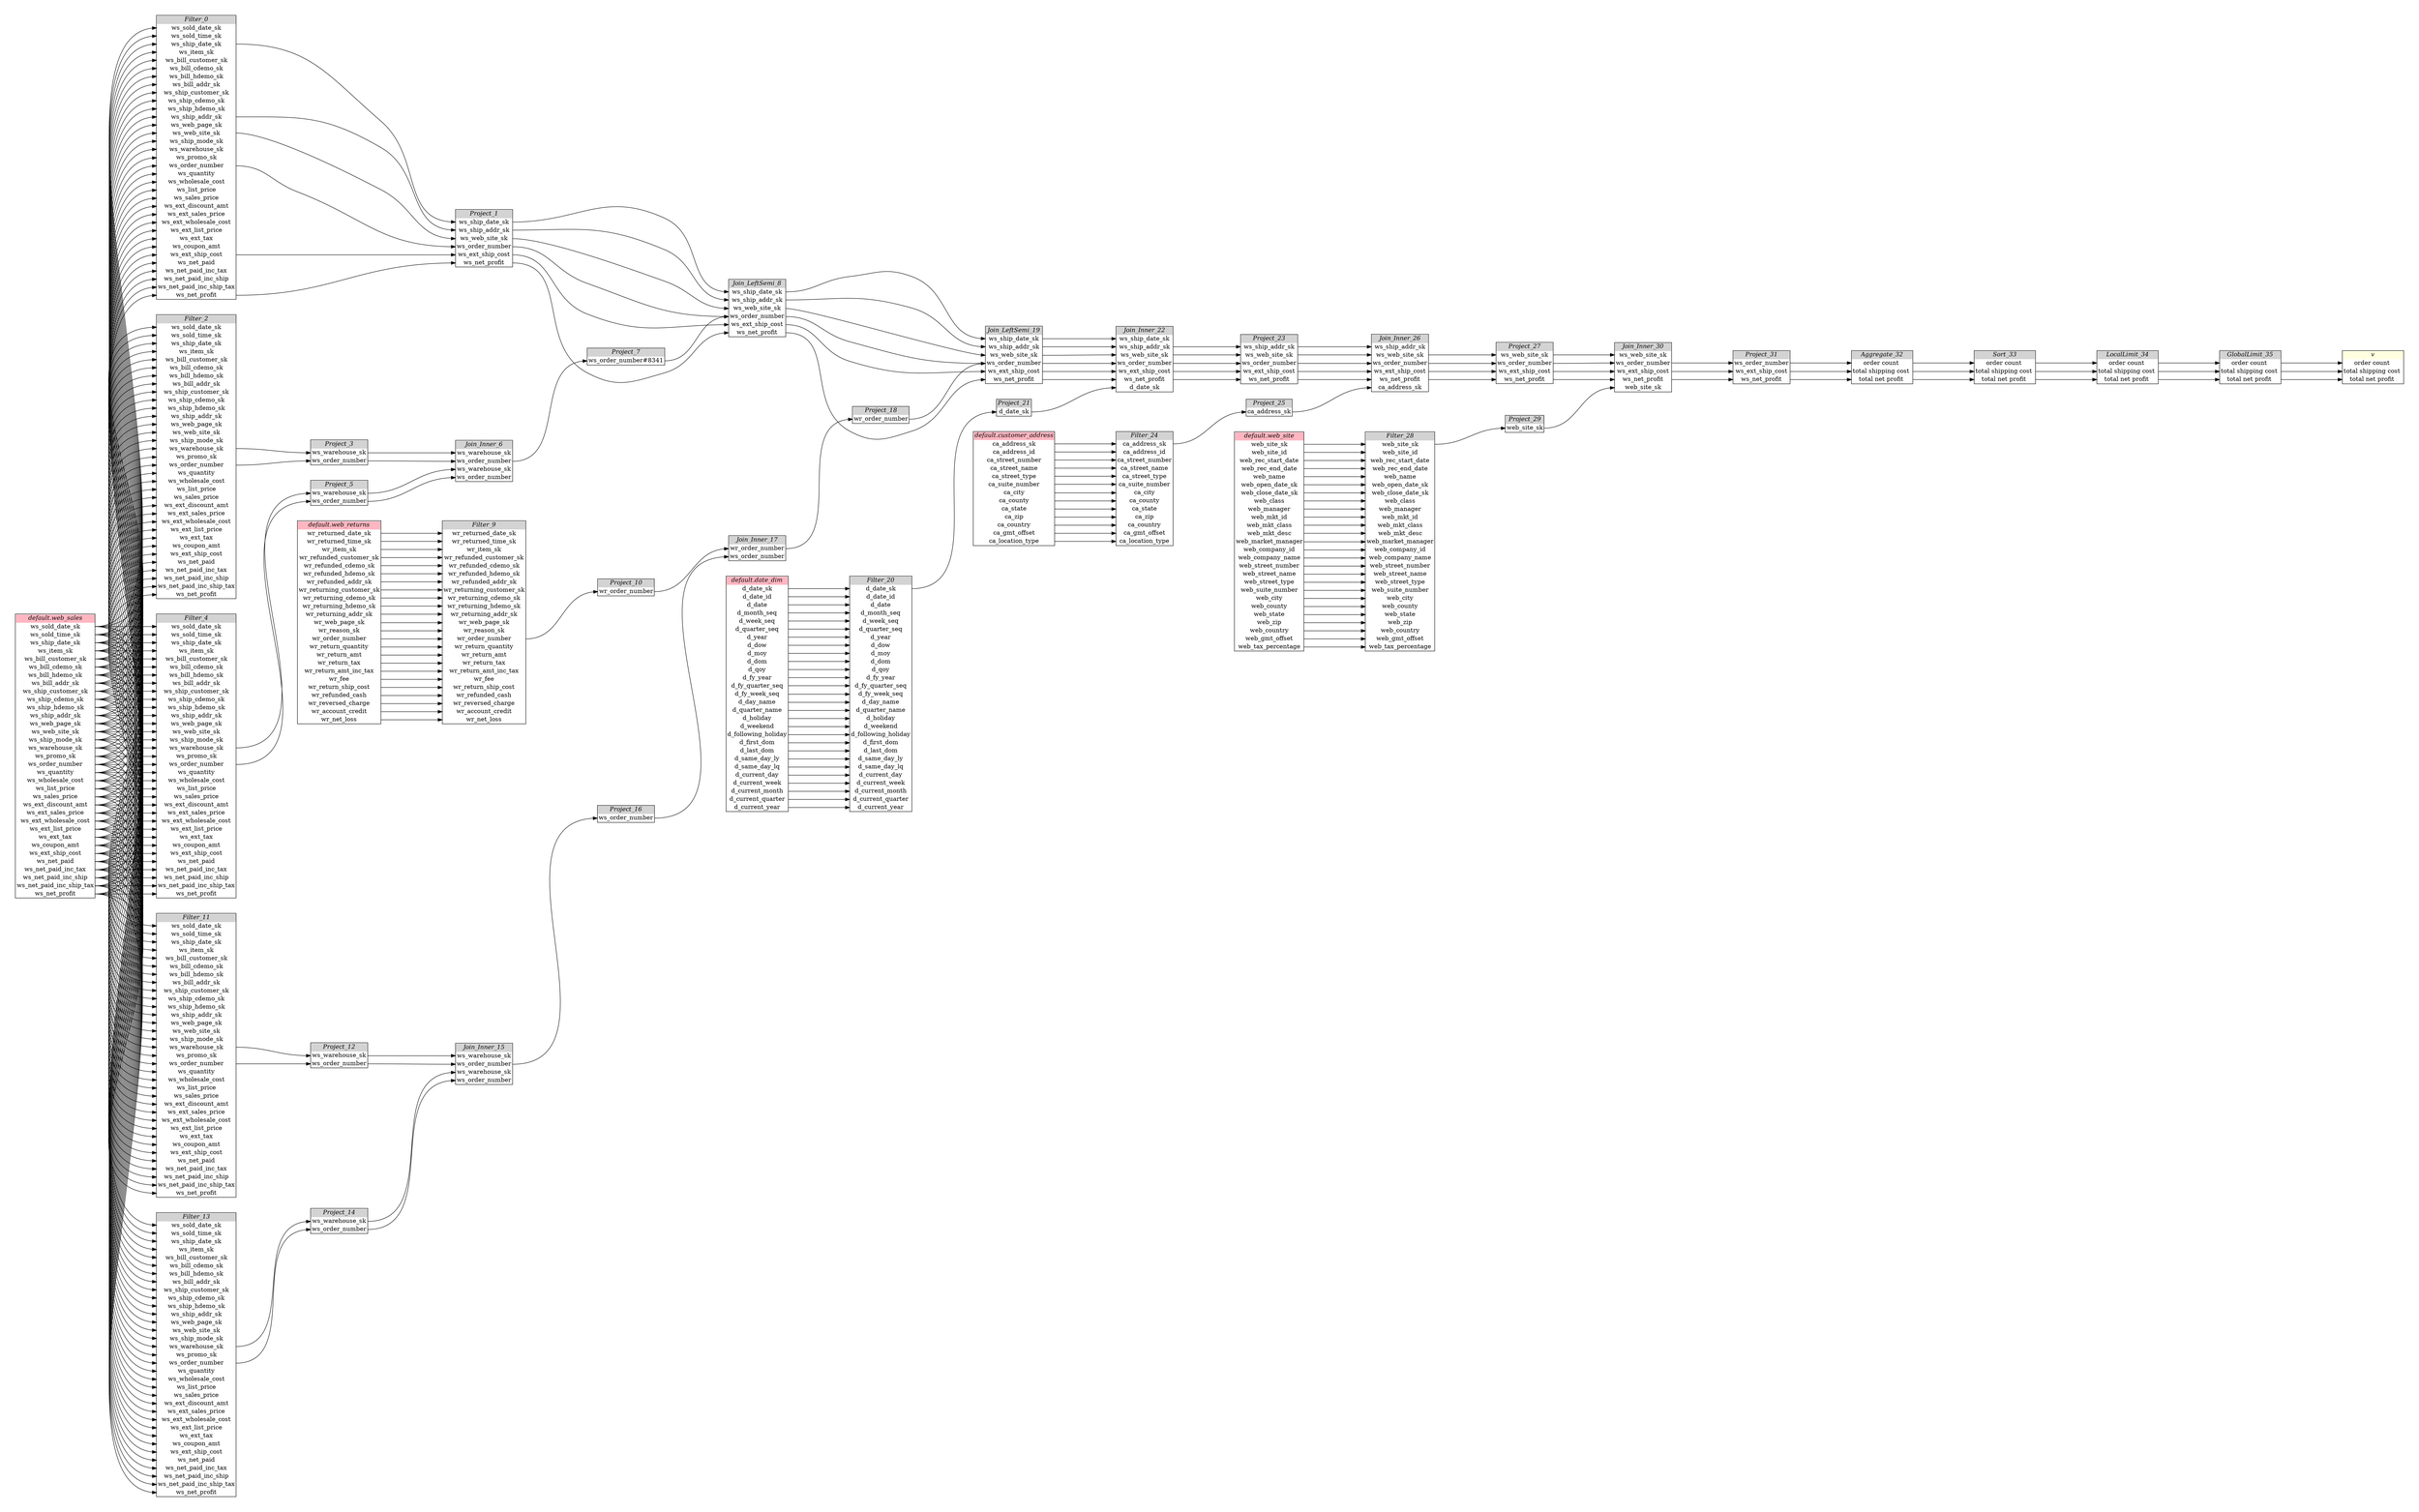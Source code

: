 // Automatically generated by TPCDSFlowTestSuite


digraph {
  graph [pad="0.5", nodesep="0.5", ranksep="2", fontname="Helvetica"];
  node [shape=plain]
  rankdir=LR;

  
"Aggregate_32" [label=<
<table border="1" cellborder="0" cellspacing="0">
  <tr><td bgcolor="lightgray" port="nodeName"><i>Aggregate_32</i></td></tr>
  <tr><td port="0">order count </td></tr>
<tr><td port="1">total shipping cost </td></tr>
<tr><td port="2">total net profit </td></tr>
</table>>];
     

"Filter_0" [label=<
<table border="1" cellborder="0" cellspacing="0">
  <tr><td bgcolor="lightgray" port="nodeName"><i>Filter_0</i></td></tr>
  <tr><td port="0">ws_sold_date_sk</td></tr>
<tr><td port="1">ws_sold_time_sk</td></tr>
<tr><td port="2">ws_ship_date_sk</td></tr>
<tr><td port="3">ws_item_sk</td></tr>
<tr><td port="4">ws_bill_customer_sk</td></tr>
<tr><td port="5">ws_bill_cdemo_sk</td></tr>
<tr><td port="6">ws_bill_hdemo_sk</td></tr>
<tr><td port="7">ws_bill_addr_sk</td></tr>
<tr><td port="8">ws_ship_customer_sk</td></tr>
<tr><td port="9">ws_ship_cdemo_sk</td></tr>
<tr><td port="10">ws_ship_hdemo_sk</td></tr>
<tr><td port="11">ws_ship_addr_sk</td></tr>
<tr><td port="12">ws_web_page_sk</td></tr>
<tr><td port="13">ws_web_site_sk</td></tr>
<tr><td port="14">ws_ship_mode_sk</td></tr>
<tr><td port="15">ws_warehouse_sk</td></tr>
<tr><td port="16">ws_promo_sk</td></tr>
<tr><td port="17">ws_order_number</td></tr>
<tr><td port="18">ws_quantity</td></tr>
<tr><td port="19">ws_wholesale_cost</td></tr>
<tr><td port="20">ws_list_price</td></tr>
<tr><td port="21">ws_sales_price</td></tr>
<tr><td port="22">ws_ext_discount_amt</td></tr>
<tr><td port="23">ws_ext_sales_price</td></tr>
<tr><td port="24">ws_ext_wholesale_cost</td></tr>
<tr><td port="25">ws_ext_list_price</td></tr>
<tr><td port="26">ws_ext_tax</td></tr>
<tr><td port="27">ws_coupon_amt</td></tr>
<tr><td port="28">ws_ext_ship_cost</td></tr>
<tr><td port="29">ws_net_paid</td></tr>
<tr><td port="30">ws_net_paid_inc_tax</td></tr>
<tr><td port="31">ws_net_paid_inc_ship</td></tr>
<tr><td port="32">ws_net_paid_inc_ship_tax</td></tr>
<tr><td port="33">ws_net_profit</td></tr>
</table>>];
     

"Filter_11" [label=<
<table border="1" cellborder="0" cellspacing="0">
  <tr><td bgcolor="lightgray" port="nodeName"><i>Filter_11</i></td></tr>
  <tr><td port="0">ws_sold_date_sk</td></tr>
<tr><td port="1">ws_sold_time_sk</td></tr>
<tr><td port="2">ws_ship_date_sk</td></tr>
<tr><td port="3">ws_item_sk</td></tr>
<tr><td port="4">ws_bill_customer_sk</td></tr>
<tr><td port="5">ws_bill_cdemo_sk</td></tr>
<tr><td port="6">ws_bill_hdemo_sk</td></tr>
<tr><td port="7">ws_bill_addr_sk</td></tr>
<tr><td port="8">ws_ship_customer_sk</td></tr>
<tr><td port="9">ws_ship_cdemo_sk</td></tr>
<tr><td port="10">ws_ship_hdemo_sk</td></tr>
<tr><td port="11">ws_ship_addr_sk</td></tr>
<tr><td port="12">ws_web_page_sk</td></tr>
<tr><td port="13">ws_web_site_sk</td></tr>
<tr><td port="14">ws_ship_mode_sk</td></tr>
<tr><td port="15">ws_warehouse_sk</td></tr>
<tr><td port="16">ws_promo_sk</td></tr>
<tr><td port="17">ws_order_number</td></tr>
<tr><td port="18">ws_quantity</td></tr>
<tr><td port="19">ws_wholesale_cost</td></tr>
<tr><td port="20">ws_list_price</td></tr>
<tr><td port="21">ws_sales_price</td></tr>
<tr><td port="22">ws_ext_discount_amt</td></tr>
<tr><td port="23">ws_ext_sales_price</td></tr>
<tr><td port="24">ws_ext_wholesale_cost</td></tr>
<tr><td port="25">ws_ext_list_price</td></tr>
<tr><td port="26">ws_ext_tax</td></tr>
<tr><td port="27">ws_coupon_amt</td></tr>
<tr><td port="28">ws_ext_ship_cost</td></tr>
<tr><td port="29">ws_net_paid</td></tr>
<tr><td port="30">ws_net_paid_inc_tax</td></tr>
<tr><td port="31">ws_net_paid_inc_ship</td></tr>
<tr><td port="32">ws_net_paid_inc_ship_tax</td></tr>
<tr><td port="33">ws_net_profit</td></tr>
</table>>];
     

"Filter_13" [label=<
<table border="1" cellborder="0" cellspacing="0">
  <tr><td bgcolor="lightgray" port="nodeName"><i>Filter_13</i></td></tr>
  <tr><td port="0">ws_sold_date_sk</td></tr>
<tr><td port="1">ws_sold_time_sk</td></tr>
<tr><td port="2">ws_ship_date_sk</td></tr>
<tr><td port="3">ws_item_sk</td></tr>
<tr><td port="4">ws_bill_customer_sk</td></tr>
<tr><td port="5">ws_bill_cdemo_sk</td></tr>
<tr><td port="6">ws_bill_hdemo_sk</td></tr>
<tr><td port="7">ws_bill_addr_sk</td></tr>
<tr><td port="8">ws_ship_customer_sk</td></tr>
<tr><td port="9">ws_ship_cdemo_sk</td></tr>
<tr><td port="10">ws_ship_hdemo_sk</td></tr>
<tr><td port="11">ws_ship_addr_sk</td></tr>
<tr><td port="12">ws_web_page_sk</td></tr>
<tr><td port="13">ws_web_site_sk</td></tr>
<tr><td port="14">ws_ship_mode_sk</td></tr>
<tr><td port="15">ws_warehouse_sk</td></tr>
<tr><td port="16">ws_promo_sk</td></tr>
<tr><td port="17">ws_order_number</td></tr>
<tr><td port="18">ws_quantity</td></tr>
<tr><td port="19">ws_wholesale_cost</td></tr>
<tr><td port="20">ws_list_price</td></tr>
<tr><td port="21">ws_sales_price</td></tr>
<tr><td port="22">ws_ext_discount_amt</td></tr>
<tr><td port="23">ws_ext_sales_price</td></tr>
<tr><td port="24">ws_ext_wholesale_cost</td></tr>
<tr><td port="25">ws_ext_list_price</td></tr>
<tr><td port="26">ws_ext_tax</td></tr>
<tr><td port="27">ws_coupon_amt</td></tr>
<tr><td port="28">ws_ext_ship_cost</td></tr>
<tr><td port="29">ws_net_paid</td></tr>
<tr><td port="30">ws_net_paid_inc_tax</td></tr>
<tr><td port="31">ws_net_paid_inc_ship</td></tr>
<tr><td port="32">ws_net_paid_inc_ship_tax</td></tr>
<tr><td port="33">ws_net_profit</td></tr>
</table>>];
     

"Filter_2" [label=<
<table border="1" cellborder="0" cellspacing="0">
  <tr><td bgcolor="lightgray" port="nodeName"><i>Filter_2</i></td></tr>
  <tr><td port="0">ws_sold_date_sk</td></tr>
<tr><td port="1">ws_sold_time_sk</td></tr>
<tr><td port="2">ws_ship_date_sk</td></tr>
<tr><td port="3">ws_item_sk</td></tr>
<tr><td port="4">ws_bill_customer_sk</td></tr>
<tr><td port="5">ws_bill_cdemo_sk</td></tr>
<tr><td port="6">ws_bill_hdemo_sk</td></tr>
<tr><td port="7">ws_bill_addr_sk</td></tr>
<tr><td port="8">ws_ship_customer_sk</td></tr>
<tr><td port="9">ws_ship_cdemo_sk</td></tr>
<tr><td port="10">ws_ship_hdemo_sk</td></tr>
<tr><td port="11">ws_ship_addr_sk</td></tr>
<tr><td port="12">ws_web_page_sk</td></tr>
<tr><td port="13">ws_web_site_sk</td></tr>
<tr><td port="14">ws_ship_mode_sk</td></tr>
<tr><td port="15">ws_warehouse_sk</td></tr>
<tr><td port="16">ws_promo_sk</td></tr>
<tr><td port="17">ws_order_number</td></tr>
<tr><td port="18">ws_quantity</td></tr>
<tr><td port="19">ws_wholesale_cost</td></tr>
<tr><td port="20">ws_list_price</td></tr>
<tr><td port="21">ws_sales_price</td></tr>
<tr><td port="22">ws_ext_discount_amt</td></tr>
<tr><td port="23">ws_ext_sales_price</td></tr>
<tr><td port="24">ws_ext_wholesale_cost</td></tr>
<tr><td port="25">ws_ext_list_price</td></tr>
<tr><td port="26">ws_ext_tax</td></tr>
<tr><td port="27">ws_coupon_amt</td></tr>
<tr><td port="28">ws_ext_ship_cost</td></tr>
<tr><td port="29">ws_net_paid</td></tr>
<tr><td port="30">ws_net_paid_inc_tax</td></tr>
<tr><td port="31">ws_net_paid_inc_ship</td></tr>
<tr><td port="32">ws_net_paid_inc_ship_tax</td></tr>
<tr><td port="33">ws_net_profit</td></tr>
</table>>];
     

"Filter_20" [label=<
<table border="1" cellborder="0" cellspacing="0">
  <tr><td bgcolor="lightgray" port="nodeName"><i>Filter_20</i></td></tr>
  <tr><td port="0">d_date_sk</td></tr>
<tr><td port="1">d_date_id</td></tr>
<tr><td port="2">d_date</td></tr>
<tr><td port="3">d_month_seq</td></tr>
<tr><td port="4">d_week_seq</td></tr>
<tr><td port="5">d_quarter_seq</td></tr>
<tr><td port="6">d_year</td></tr>
<tr><td port="7">d_dow</td></tr>
<tr><td port="8">d_moy</td></tr>
<tr><td port="9">d_dom</td></tr>
<tr><td port="10">d_qoy</td></tr>
<tr><td port="11">d_fy_year</td></tr>
<tr><td port="12">d_fy_quarter_seq</td></tr>
<tr><td port="13">d_fy_week_seq</td></tr>
<tr><td port="14">d_day_name</td></tr>
<tr><td port="15">d_quarter_name</td></tr>
<tr><td port="16">d_holiday</td></tr>
<tr><td port="17">d_weekend</td></tr>
<tr><td port="18">d_following_holiday</td></tr>
<tr><td port="19">d_first_dom</td></tr>
<tr><td port="20">d_last_dom</td></tr>
<tr><td port="21">d_same_day_ly</td></tr>
<tr><td port="22">d_same_day_lq</td></tr>
<tr><td port="23">d_current_day</td></tr>
<tr><td port="24">d_current_week</td></tr>
<tr><td port="25">d_current_month</td></tr>
<tr><td port="26">d_current_quarter</td></tr>
<tr><td port="27">d_current_year</td></tr>
</table>>];
     

"Filter_24" [label=<
<table border="1" cellborder="0" cellspacing="0">
  <tr><td bgcolor="lightgray" port="nodeName"><i>Filter_24</i></td></tr>
  <tr><td port="0">ca_address_sk</td></tr>
<tr><td port="1">ca_address_id</td></tr>
<tr><td port="2">ca_street_number</td></tr>
<tr><td port="3">ca_street_name</td></tr>
<tr><td port="4">ca_street_type</td></tr>
<tr><td port="5">ca_suite_number</td></tr>
<tr><td port="6">ca_city</td></tr>
<tr><td port="7">ca_county</td></tr>
<tr><td port="8">ca_state</td></tr>
<tr><td port="9">ca_zip</td></tr>
<tr><td port="10">ca_country</td></tr>
<tr><td port="11">ca_gmt_offset</td></tr>
<tr><td port="12">ca_location_type</td></tr>
</table>>];
     

"Filter_28" [label=<
<table border="1" cellborder="0" cellspacing="0">
  <tr><td bgcolor="lightgray" port="nodeName"><i>Filter_28</i></td></tr>
  <tr><td port="0">web_site_sk</td></tr>
<tr><td port="1">web_site_id</td></tr>
<tr><td port="2">web_rec_start_date</td></tr>
<tr><td port="3">web_rec_end_date</td></tr>
<tr><td port="4">web_name</td></tr>
<tr><td port="5">web_open_date_sk</td></tr>
<tr><td port="6">web_close_date_sk</td></tr>
<tr><td port="7">web_class</td></tr>
<tr><td port="8">web_manager</td></tr>
<tr><td port="9">web_mkt_id</td></tr>
<tr><td port="10">web_mkt_class</td></tr>
<tr><td port="11">web_mkt_desc</td></tr>
<tr><td port="12">web_market_manager</td></tr>
<tr><td port="13">web_company_id</td></tr>
<tr><td port="14">web_company_name</td></tr>
<tr><td port="15">web_street_number</td></tr>
<tr><td port="16">web_street_name</td></tr>
<tr><td port="17">web_street_type</td></tr>
<tr><td port="18">web_suite_number</td></tr>
<tr><td port="19">web_city</td></tr>
<tr><td port="20">web_county</td></tr>
<tr><td port="21">web_state</td></tr>
<tr><td port="22">web_zip</td></tr>
<tr><td port="23">web_country</td></tr>
<tr><td port="24">web_gmt_offset</td></tr>
<tr><td port="25">web_tax_percentage</td></tr>
</table>>];
     

"Filter_4" [label=<
<table border="1" cellborder="0" cellspacing="0">
  <tr><td bgcolor="lightgray" port="nodeName"><i>Filter_4</i></td></tr>
  <tr><td port="0">ws_sold_date_sk</td></tr>
<tr><td port="1">ws_sold_time_sk</td></tr>
<tr><td port="2">ws_ship_date_sk</td></tr>
<tr><td port="3">ws_item_sk</td></tr>
<tr><td port="4">ws_bill_customer_sk</td></tr>
<tr><td port="5">ws_bill_cdemo_sk</td></tr>
<tr><td port="6">ws_bill_hdemo_sk</td></tr>
<tr><td port="7">ws_bill_addr_sk</td></tr>
<tr><td port="8">ws_ship_customer_sk</td></tr>
<tr><td port="9">ws_ship_cdemo_sk</td></tr>
<tr><td port="10">ws_ship_hdemo_sk</td></tr>
<tr><td port="11">ws_ship_addr_sk</td></tr>
<tr><td port="12">ws_web_page_sk</td></tr>
<tr><td port="13">ws_web_site_sk</td></tr>
<tr><td port="14">ws_ship_mode_sk</td></tr>
<tr><td port="15">ws_warehouse_sk</td></tr>
<tr><td port="16">ws_promo_sk</td></tr>
<tr><td port="17">ws_order_number</td></tr>
<tr><td port="18">ws_quantity</td></tr>
<tr><td port="19">ws_wholesale_cost</td></tr>
<tr><td port="20">ws_list_price</td></tr>
<tr><td port="21">ws_sales_price</td></tr>
<tr><td port="22">ws_ext_discount_amt</td></tr>
<tr><td port="23">ws_ext_sales_price</td></tr>
<tr><td port="24">ws_ext_wholesale_cost</td></tr>
<tr><td port="25">ws_ext_list_price</td></tr>
<tr><td port="26">ws_ext_tax</td></tr>
<tr><td port="27">ws_coupon_amt</td></tr>
<tr><td port="28">ws_ext_ship_cost</td></tr>
<tr><td port="29">ws_net_paid</td></tr>
<tr><td port="30">ws_net_paid_inc_tax</td></tr>
<tr><td port="31">ws_net_paid_inc_ship</td></tr>
<tr><td port="32">ws_net_paid_inc_ship_tax</td></tr>
<tr><td port="33">ws_net_profit</td></tr>
</table>>];
     

"Filter_9" [label=<
<table border="1" cellborder="0" cellspacing="0">
  <tr><td bgcolor="lightgray" port="nodeName"><i>Filter_9</i></td></tr>
  <tr><td port="0">wr_returned_date_sk</td></tr>
<tr><td port="1">wr_returned_time_sk</td></tr>
<tr><td port="2">wr_item_sk</td></tr>
<tr><td port="3">wr_refunded_customer_sk</td></tr>
<tr><td port="4">wr_refunded_cdemo_sk</td></tr>
<tr><td port="5">wr_refunded_hdemo_sk</td></tr>
<tr><td port="6">wr_refunded_addr_sk</td></tr>
<tr><td port="7">wr_returning_customer_sk</td></tr>
<tr><td port="8">wr_returning_cdemo_sk</td></tr>
<tr><td port="9">wr_returning_hdemo_sk</td></tr>
<tr><td port="10">wr_returning_addr_sk</td></tr>
<tr><td port="11">wr_web_page_sk</td></tr>
<tr><td port="12">wr_reason_sk</td></tr>
<tr><td port="13">wr_order_number</td></tr>
<tr><td port="14">wr_return_quantity</td></tr>
<tr><td port="15">wr_return_amt</td></tr>
<tr><td port="16">wr_return_tax</td></tr>
<tr><td port="17">wr_return_amt_inc_tax</td></tr>
<tr><td port="18">wr_fee</td></tr>
<tr><td port="19">wr_return_ship_cost</td></tr>
<tr><td port="20">wr_refunded_cash</td></tr>
<tr><td port="21">wr_reversed_charge</td></tr>
<tr><td port="22">wr_account_credit</td></tr>
<tr><td port="23">wr_net_loss</td></tr>
</table>>];
     

"GlobalLimit_35" [label=<
<table border="1" cellborder="0" cellspacing="0">
  <tr><td bgcolor="lightgray" port="nodeName"><i>GlobalLimit_35</i></td></tr>
  <tr><td port="0">order count </td></tr>
<tr><td port="1">total shipping cost </td></tr>
<tr><td port="2">total net profit </td></tr>
</table>>];
     

"Join_Inner_15" [label=<
<table border="1" cellborder="0" cellspacing="0">
  <tr><td bgcolor="lightgray" port="nodeName"><i>Join_Inner_15</i></td></tr>
  <tr><td port="0">ws_warehouse_sk</td></tr>
<tr><td port="1">ws_order_number</td></tr>
<tr><td port="2">ws_warehouse_sk</td></tr>
<tr><td port="3">ws_order_number</td></tr>
</table>>];
     

"Join_Inner_17" [label=<
<table border="1" cellborder="0" cellspacing="0">
  <tr><td bgcolor="lightgray" port="nodeName"><i>Join_Inner_17</i></td></tr>
  <tr><td port="0">wr_order_number</td></tr>
<tr><td port="1">ws_order_number</td></tr>
</table>>];
     

"Join_Inner_22" [label=<
<table border="1" cellborder="0" cellspacing="0">
  <tr><td bgcolor="lightgray" port="nodeName"><i>Join_Inner_22</i></td></tr>
  <tr><td port="0">ws_ship_date_sk</td></tr>
<tr><td port="1">ws_ship_addr_sk</td></tr>
<tr><td port="2">ws_web_site_sk</td></tr>
<tr><td port="3">ws_order_number</td></tr>
<tr><td port="4">ws_ext_ship_cost</td></tr>
<tr><td port="5">ws_net_profit</td></tr>
<tr><td port="6">d_date_sk</td></tr>
</table>>];
     

"Join_Inner_26" [label=<
<table border="1" cellborder="0" cellspacing="0">
  <tr><td bgcolor="lightgray" port="nodeName"><i>Join_Inner_26</i></td></tr>
  <tr><td port="0">ws_ship_addr_sk</td></tr>
<tr><td port="1">ws_web_site_sk</td></tr>
<tr><td port="2">ws_order_number</td></tr>
<tr><td port="3">ws_ext_ship_cost</td></tr>
<tr><td port="4">ws_net_profit</td></tr>
<tr><td port="5">ca_address_sk</td></tr>
</table>>];
     

"Join_Inner_30" [label=<
<table border="1" cellborder="0" cellspacing="0">
  <tr><td bgcolor="lightgray" port="nodeName"><i>Join_Inner_30</i></td></tr>
  <tr><td port="0">ws_web_site_sk</td></tr>
<tr><td port="1">ws_order_number</td></tr>
<tr><td port="2">ws_ext_ship_cost</td></tr>
<tr><td port="3">ws_net_profit</td></tr>
<tr><td port="4">web_site_sk</td></tr>
</table>>];
     

"Join_Inner_6" [label=<
<table border="1" cellborder="0" cellspacing="0">
  <tr><td bgcolor="lightgray" port="nodeName"><i>Join_Inner_6</i></td></tr>
  <tr><td port="0">ws_warehouse_sk</td></tr>
<tr><td port="1">ws_order_number</td></tr>
<tr><td port="2">ws_warehouse_sk</td></tr>
<tr><td port="3">ws_order_number</td></tr>
</table>>];
     

"Join_LeftSemi_19" [label=<
<table border="1" cellborder="0" cellspacing="0">
  <tr><td bgcolor="lightgray" port="nodeName"><i>Join_LeftSemi_19</i></td></tr>
  <tr><td port="0">ws_ship_date_sk</td></tr>
<tr><td port="1">ws_ship_addr_sk</td></tr>
<tr><td port="2">ws_web_site_sk</td></tr>
<tr><td port="3">ws_order_number</td></tr>
<tr><td port="4">ws_ext_ship_cost</td></tr>
<tr><td port="5">ws_net_profit</td></tr>
</table>>];
     

"Join_LeftSemi_8" [label=<
<table border="1" cellborder="0" cellspacing="0">
  <tr><td bgcolor="lightgray" port="nodeName"><i>Join_LeftSemi_8</i></td></tr>
  <tr><td port="0">ws_ship_date_sk</td></tr>
<tr><td port="1">ws_ship_addr_sk</td></tr>
<tr><td port="2">ws_web_site_sk</td></tr>
<tr><td port="3">ws_order_number</td></tr>
<tr><td port="4">ws_ext_ship_cost</td></tr>
<tr><td port="5">ws_net_profit</td></tr>
</table>>];
     

"LocalLimit_34" [label=<
<table border="1" cellborder="0" cellspacing="0">
  <tr><td bgcolor="lightgray" port="nodeName"><i>LocalLimit_34</i></td></tr>
  <tr><td port="0">order count </td></tr>
<tr><td port="1">total shipping cost </td></tr>
<tr><td port="2">total net profit </td></tr>
</table>>];
     

"Project_1" [label=<
<table border="1" cellborder="0" cellspacing="0">
  <tr><td bgcolor="lightgray" port="nodeName"><i>Project_1</i></td></tr>
  <tr><td port="0">ws_ship_date_sk</td></tr>
<tr><td port="1">ws_ship_addr_sk</td></tr>
<tr><td port="2">ws_web_site_sk</td></tr>
<tr><td port="3">ws_order_number</td></tr>
<tr><td port="4">ws_ext_ship_cost</td></tr>
<tr><td port="5">ws_net_profit</td></tr>
</table>>];
     

"Project_10" [label=<
<table border="1" cellborder="0" cellspacing="0">
  <tr><td bgcolor="lightgray" port="nodeName"><i>Project_10</i></td></tr>
  <tr><td port="0">wr_order_number</td></tr>
</table>>];
     

"Project_12" [label=<
<table border="1" cellborder="0" cellspacing="0">
  <tr><td bgcolor="lightgray" port="nodeName"><i>Project_12</i></td></tr>
  <tr><td port="0">ws_warehouse_sk</td></tr>
<tr><td port="1">ws_order_number</td></tr>
</table>>];
     

"Project_14" [label=<
<table border="1" cellborder="0" cellspacing="0">
  <tr><td bgcolor="lightgray" port="nodeName"><i>Project_14</i></td></tr>
  <tr><td port="0">ws_warehouse_sk</td></tr>
<tr><td port="1">ws_order_number</td></tr>
</table>>];
     

"Project_16" [label=<
<table border="1" cellborder="0" cellspacing="0">
  <tr><td bgcolor="lightgray" port="nodeName"><i>Project_16</i></td></tr>
  <tr><td port="0">ws_order_number</td></tr>
</table>>];
     

"Project_18" [label=<
<table border="1" cellborder="0" cellspacing="0">
  <tr><td bgcolor="lightgray" port="nodeName"><i>Project_18</i></td></tr>
  <tr><td port="0">wr_order_number</td></tr>
</table>>];
     

"Project_21" [label=<
<table border="1" cellborder="0" cellspacing="0">
  <tr><td bgcolor="lightgray" port="nodeName"><i>Project_21</i></td></tr>
  <tr><td port="0">d_date_sk</td></tr>
</table>>];
     

"Project_23" [label=<
<table border="1" cellborder="0" cellspacing="0">
  <tr><td bgcolor="lightgray" port="nodeName"><i>Project_23</i></td></tr>
  <tr><td port="0">ws_ship_addr_sk</td></tr>
<tr><td port="1">ws_web_site_sk</td></tr>
<tr><td port="2">ws_order_number</td></tr>
<tr><td port="3">ws_ext_ship_cost</td></tr>
<tr><td port="4">ws_net_profit</td></tr>
</table>>];
     

"Project_25" [label=<
<table border="1" cellborder="0" cellspacing="0">
  <tr><td bgcolor="lightgray" port="nodeName"><i>Project_25</i></td></tr>
  <tr><td port="0">ca_address_sk</td></tr>
</table>>];
     

"Project_27" [label=<
<table border="1" cellborder="0" cellspacing="0">
  <tr><td bgcolor="lightgray" port="nodeName"><i>Project_27</i></td></tr>
  <tr><td port="0">ws_web_site_sk</td></tr>
<tr><td port="1">ws_order_number</td></tr>
<tr><td port="2">ws_ext_ship_cost</td></tr>
<tr><td port="3">ws_net_profit</td></tr>
</table>>];
     

"Project_29" [label=<
<table border="1" cellborder="0" cellspacing="0">
  <tr><td bgcolor="lightgray" port="nodeName"><i>Project_29</i></td></tr>
  <tr><td port="0">web_site_sk</td></tr>
</table>>];
     

"Project_3" [label=<
<table border="1" cellborder="0" cellspacing="0">
  <tr><td bgcolor="lightgray" port="nodeName"><i>Project_3</i></td></tr>
  <tr><td port="0">ws_warehouse_sk</td></tr>
<tr><td port="1">ws_order_number</td></tr>
</table>>];
     

"Project_31" [label=<
<table border="1" cellborder="0" cellspacing="0">
  <tr><td bgcolor="lightgray" port="nodeName"><i>Project_31</i></td></tr>
  <tr><td port="0">ws_order_number</td></tr>
<tr><td port="1">ws_ext_ship_cost</td></tr>
<tr><td port="2">ws_net_profit</td></tr>
</table>>];
     

"Project_5" [label=<
<table border="1" cellborder="0" cellspacing="0">
  <tr><td bgcolor="lightgray" port="nodeName"><i>Project_5</i></td></tr>
  <tr><td port="0">ws_warehouse_sk</td></tr>
<tr><td port="1">ws_order_number</td></tr>
</table>>];
     

"Project_7" [label=<
<table border="1" cellborder="0" cellspacing="0">
  <tr><td bgcolor="lightgray" port="nodeName"><i>Project_7</i></td></tr>
  <tr><td port="0">ws_order_number#8341</td></tr>
</table>>];
     

"Sort_33" [label=<
<table border="1" cellborder="0" cellspacing="0">
  <tr><td bgcolor="lightgray" port="nodeName"><i>Sort_33</i></td></tr>
  <tr><td port="0">order count </td></tr>
<tr><td port="1">total shipping cost </td></tr>
<tr><td port="2">total net profit </td></tr>
</table>>];
     

"default.customer_address" [label=<
<table border="1" cellborder="0" cellspacing="0">
  <tr><td bgcolor="lightpink" port="nodeName"><i>default.customer_address</i></td></tr>
  <tr><td port="0">ca_address_sk</td></tr>
<tr><td port="1">ca_address_id</td></tr>
<tr><td port="2">ca_street_number</td></tr>
<tr><td port="3">ca_street_name</td></tr>
<tr><td port="4">ca_street_type</td></tr>
<tr><td port="5">ca_suite_number</td></tr>
<tr><td port="6">ca_city</td></tr>
<tr><td port="7">ca_county</td></tr>
<tr><td port="8">ca_state</td></tr>
<tr><td port="9">ca_zip</td></tr>
<tr><td port="10">ca_country</td></tr>
<tr><td port="11">ca_gmt_offset</td></tr>
<tr><td port="12">ca_location_type</td></tr>
</table>>];
     

"default.date_dim" [label=<
<table border="1" cellborder="0" cellspacing="0">
  <tr><td bgcolor="lightpink" port="nodeName"><i>default.date_dim</i></td></tr>
  <tr><td port="0">d_date_sk</td></tr>
<tr><td port="1">d_date_id</td></tr>
<tr><td port="2">d_date</td></tr>
<tr><td port="3">d_month_seq</td></tr>
<tr><td port="4">d_week_seq</td></tr>
<tr><td port="5">d_quarter_seq</td></tr>
<tr><td port="6">d_year</td></tr>
<tr><td port="7">d_dow</td></tr>
<tr><td port="8">d_moy</td></tr>
<tr><td port="9">d_dom</td></tr>
<tr><td port="10">d_qoy</td></tr>
<tr><td port="11">d_fy_year</td></tr>
<tr><td port="12">d_fy_quarter_seq</td></tr>
<tr><td port="13">d_fy_week_seq</td></tr>
<tr><td port="14">d_day_name</td></tr>
<tr><td port="15">d_quarter_name</td></tr>
<tr><td port="16">d_holiday</td></tr>
<tr><td port="17">d_weekend</td></tr>
<tr><td port="18">d_following_holiday</td></tr>
<tr><td port="19">d_first_dom</td></tr>
<tr><td port="20">d_last_dom</td></tr>
<tr><td port="21">d_same_day_ly</td></tr>
<tr><td port="22">d_same_day_lq</td></tr>
<tr><td port="23">d_current_day</td></tr>
<tr><td port="24">d_current_week</td></tr>
<tr><td port="25">d_current_month</td></tr>
<tr><td port="26">d_current_quarter</td></tr>
<tr><td port="27">d_current_year</td></tr>
</table>>];
     

"default.web_returns" [label=<
<table border="1" cellborder="0" cellspacing="0">
  <tr><td bgcolor="lightpink" port="nodeName"><i>default.web_returns</i></td></tr>
  <tr><td port="0">wr_returned_date_sk</td></tr>
<tr><td port="1">wr_returned_time_sk</td></tr>
<tr><td port="2">wr_item_sk</td></tr>
<tr><td port="3">wr_refunded_customer_sk</td></tr>
<tr><td port="4">wr_refunded_cdemo_sk</td></tr>
<tr><td port="5">wr_refunded_hdemo_sk</td></tr>
<tr><td port="6">wr_refunded_addr_sk</td></tr>
<tr><td port="7">wr_returning_customer_sk</td></tr>
<tr><td port="8">wr_returning_cdemo_sk</td></tr>
<tr><td port="9">wr_returning_hdemo_sk</td></tr>
<tr><td port="10">wr_returning_addr_sk</td></tr>
<tr><td port="11">wr_web_page_sk</td></tr>
<tr><td port="12">wr_reason_sk</td></tr>
<tr><td port="13">wr_order_number</td></tr>
<tr><td port="14">wr_return_quantity</td></tr>
<tr><td port="15">wr_return_amt</td></tr>
<tr><td port="16">wr_return_tax</td></tr>
<tr><td port="17">wr_return_amt_inc_tax</td></tr>
<tr><td port="18">wr_fee</td></tr>
<tr><td port="19">wr_return_ship_cost</td></tr>
<tr><td port="20">wr_refunded_cash</td></tr>
<tr><td port="21">wr_reversed_charge</td></tr>
<tr><td port="22">wr_account_credit</td></tr>
<tr><td port="23">wr_net_loss</td></tr>
</table>>];
     

"default.web_sales" [label=<
<table border="1" cellborder="0" cellspacing="0">
  <tr><td bgcolor="lightpink" port="nodeName"><i>default.web_sales</i></td></tr>
  <tr><td port="0">ws_sold_date_sk</td></tr>
<tr><td port="1">ws_sold_time_sk</td></tr>
<tr><td port="2">ws_ship_date_sk</td></tr>
<tr><td port="3">ws_item_sk</td></tr>
<tr><td port="4">ws_bill_customer_sk</td></tr>
<tr><td port="5">ws_bill_cdemo_sk</td></tr>
<tr><td port="6">ws_bill_hdemo_sk</td></tr>
<tr><td port="7">ws_bill_addr_sk</td></tr>
<tr><td port="8">ws_ship_customer_sk</td></tr>
<tr><td port="9">ws_ship_cdemo_sk</td></tr>
<tr><td port="10">ws_ship_hdemo_sk</td></tr>
<tr><td port="11">ws_ship_addr_sk</td></tr>
<tr><td port="12">ws_web_page_sk</td></tr>
<tr><td port="13">ws_web_site_sk</td></tr>
<tr><td port="14">ws_ship_mode_sk</td></tr>
<tr><td port="15">ws_warehouse_sk</td></tr>
<tr><td port="16">ws_promo_sk</td></tr>
<tr><td port="17">ws_order_number</td></tr>
<tr><td port="18">ws_quantity</td></tr>
<tr><td port="19">ws_wholesale_cost</td></tr>
<tr><td port="20">ws_list_price</td></tr>
<tr><td port="21">ws_sales_price</td></tr>
<tr><td port="22">ws_ext_discount_amt</td></tr>
<tr><td port="23">ws_ext_sales_price</td></tr>
<tr><td port="24">ws_ext_wholesale_cost</td></tr>
<tr><td port="25">ws_ext_list_price</td></tr>
<tr><td port="26">ws_ext_tax</td></tr>
<tr><td port="27">ws_coupon_amt</td></tr>
<tr><td port="28">ws_ext_ship_cost</td></tr>
<tr><td port="29">ws_net_paid</td></tr>
<tr><td port="30">ws_net_paid_inc_tax</td></tr>
<tr><td port="31">ws_net_paid_inc_ship</td></tr>
<tr><td port="32">ws_net_paid_inc_ship_tax</td></tr>
<tr><td port="33">ws_net_profit</td></tr>
</table>>];
     

"default.web_site" [label=<
<table border="1" cellborder="0" cellspacing="0">
  <tr><td bgcolor="lightpink" port="nodeName"><i>default.web_site</i></td></tr>
  <tr><td port="0">web_site_sk</td></tr>
<tr><td port="1">web_site_id</td></tr>
<tr><td port="2">web_rec_start_date</td></tr>
<tr><td port="3">web_rec_end_date</td></tr>
<tr><td port="4">web_name</td></tr>
<tr><td port="5">web_open_date_sk</td></tr>
<tr><td port="6">web_close_date_sk</td></tr>
<tr><td port="7">web_class</td></tr>
<tr><td port="8">web_manager</td></tr>
<tr><td port="9">web_mkt_id</td></tr>
<tr><td port="10">web_mkt_class</td></tr>
<tr><td port="11">web_mkt_desc</td></tr>
<tr><td port="12">web_market_manager</td></tr>
<tr><td port="13">web_company_id</td></tr>
<tr><td port="14">web_company_name</td></tr>
<tr><td port="15">web_street_number</td></tr>
<tr><td port="16">web_street_name</td></tr>
<tr><td port="17">web_street_type</td></tr>
<tr><td port="18">web_suite_number</td></tr>
<tr><td port="19">web_city</td></tr>
<tr><td port="20">web_county</td></tr>
<tr><td port="21">web_state</td></tr>
<tr><td port="22">web_zip</td></tr>
<tr><td port="23">web_country</td></tr>
<tr><td port="24">web_gmt_offset</td></tr>
<tr><td port="25">web_tax_percentage</td></tr>
</table>>];
     

"v" [label=<
<table border="1" cellborder="0" cellspacing="0">
  <tr><td bgcolor="lightyellow" port="nodeName"><i>v</i></td></tr>
  <tr><td port="0">order count </td></tr>
<tr><td port="1">total shipping cost </td></tr>
<tr><td port="2">total net profit </td></tr>
</table>>];
     
  "Aggregate_32":0 -> "Sort_33":0;
"Aggregate_32":1 -> "Sort_33":1;
"Aggregate_32":2 -> "Sort_33":2;
"Filter_0":11 -> "Project_1":1;
"Filter_0":13 -> "Project_1":2;
"Filter_0":17 -> "Project_1":3;
"Filter_0":2 -> "Project_1":0;
"Filter_0":28 -> "Project_1":4;
"Filter_0":33 -> "Project_1":5;
"Filter_11":15 -> "Project_12":0;
"Filter_11":17 -> "Project_12":1;
"Filter_13":15 -> "Project_14":0;
"Filter_13":17 -> "Project_14":1;
"Filter_2":15 -> "Project_3":0;
"Filter_2":17 -> "Project_3":1;
"Filter_20":0 -> "Project_21":0;
"Filter_24":0 -> "Project_25":0;
"Filter_28":0 -> "Project_29":0;
"Filter_4":15 -> "Project_5":0;
"Filter_4":17 -> "Project_5":1;
"Filter_9":13 -> "Project_10":0;
"GlobalLimit_35":0 -> "v":0;
"GlobalLimit_35":1 -> "v":1;
"GlobalLimit_35":2 -> "v":2;
"Join_Inner_15":1 -> "Project_16":0;
"Join_Inner_17":0 -> "Project_18":0;
"Join_Inner_22":1 -> "Project_23":0;
"Join_Inner_22":2 -> "Project_23":1;
"Join_Inner_22":3 -> "Project_23":2;
"Join_Inner_22":4 -> "Project_23":3;
"Join_Inner_22":5 -> "Project_23":4;
"Join_Inner_26":1 -> "Project_27":0;
"Join_Inner_26":2 -> "Project_27":1;
"Join_Inner_26":3 -> "Project_27":2;
"Join_Inner_26":4 -> "Project_27":3;
"Join_Inner_30":1 -> "Project_31":0;
"Join_Inner_30":2 -> "Project_31":1;
"Join_Inner_30":3 -> "Project_31":2;
"Join_Inner_6":1 -> "Project_7":0;
"Join_LeftSemi_19":0 -> "Join_Inner_22":0;
"Join_LeftSemi_19":1 -> "Join_Inner_22":1;
"Join_LeftSemi_19":2 -> "Join_Inner_22":2;
"Join_LeftSemi_19":3 -> "Join_Inner_22":3;
"Join_LeftSemi_19":4 -> "Join_Inner_22":4;
"Join_LeftSemi_19":5 -> "Join_Inner_22":5;
"Join_LeftSemi_8":0 -> "Join_LeftSemi_19":0;
"Join_LeftSemi_8":1 -> "Join_LeftSemi_19":1;
"Join_LeftSemi_8":2 -> "Join_LeftSemi_19":2;
"Join_LeftSemi_8":3 -> "Join_LeftSemi_19":3;
"Join_LeftSemi_8":4 -> "Join_LeftSemi_19":4;
"Join_LeftSemi_8":5 -> "Join_LeftSemi_19":5;
"LocalLimit_34":0 -> "GlobalLimit_35":0;
"LocalLimit_34":1 -> "GlobalLimit_35":1;
"LocalLimit_34":2 -> "GlobalLimit_35":2;
"Project_1":0 -> "Join_LeftSemi_8":0;
"Project_1":1 -> "Join_LeftSemi_8":1;
"Project_1":2 -> "Join_LeftSemi_8":2;
"Project_1":3 -> "Join_LeftSemi_8":3;
"Project_1":4 -> "Join_LeftSemi_8":4;
"Project_1":5 -> "Join_LeftSemi_8":5;
"Project_10":0 -> "Join_Inner_17":0;
"Project_12":0 -> "Join_Inner_15":0;
"Project_12":1 -> "Join_Inner_15":1;
"Project_14":0 -> "Join_Inner_15":2;
"Project_14":1 -> "Join_Inner_15":3;
"Project_16":0 -> "Join_Inner_17":1;
"Project_18":0 -> "Join_LeftSemi_19":3;
"Project_21":0 -> "Join_Inner_22":6;
"Project_23":0 -> "Join_Inner_26":0;
"Project_23":1 -> "Join_Inner_26":1;
"Project_23":2 -> "Join_Inner_26":2;
"Project_23":3 -> "Join_Inner_26":3;
"Project_23":4 -> "Join_Inner_26":4;
"Project_25":0 -> "Join_Inner_26":5;
"Project_27":0 -> "Join_Inner_30":0;
"Project_27":1 -> "Join_Inner_30":1;
"Project_27":2 -> "Join_Inner_30":2;
"Project_27":3 -> "Join_Inner_30":3;
"Project_29":0 -> "Join_Inner_30":4;
"Project_3":0 -> "Join_Inner_6":0;
"Project_3":1 -> "Join_Inner_6":1;
"Project_31":0 -> "Aggregate_32":0;
"Project_31":1 -> "Aggregate_32":1;
"Project_31":2 -> "Aggregate_32":2;
"Project_5":0 -> "Join_Inner_6":2;
"Project_5":1 -> "Join_Inner_6":3;
"Project_7":0 -> "Join_LeftSemi_8":3;
"Sort_33":0 -> "LocalLimit_34":0;
"Sort_33":1 -> "LocalLimit_34":1;
"Sort_33":2 -> "LocalLimit_34":2;
"default.customer_address":0 -> "Filter_24":0;
"default.customer_address":1 -> "Filter_24":1;
"default.customer_address":10 -> "Filter_24":10;
"default.customer_address":11 -> "Filter_24":11;
"default.customer_address":12 -> "Filter_24":12;
"default.customer_address":2 -> "Filter_24":2;
"default.customer_address":3 -> "Filter_24":3;
"default.customer_address":4 -> "Filter_24":4;
"default.customer_address":5 -> "Filter_24":5;
"default.customer_address":6 -> "Filter_24":6;
"default.customer_address":7 -> "Filter_24":7;
"default.customer_address":8 -> "Filter_24":8;
"default.customer_address":9 -> "Filter_24":9;
"default.date_dim":0 -> "Filter_20":0;
"default.date_dim":1 -> "Filter_20":1;
"default.date_dim":10 -> "Filter_20":10;
"default.date_dim":11 -> "Filter_20":11;
"default.date_dim":12 -> "Filter_20":12;
"default.date_dim":13 -> "Filter_20":13;
"default.date_dim":14 -> "Filter_20":14;
"default.date_dim":15 -> "Filter_20":15;
"default.date_dim":16 -> "Filter_20":16;
"default.date_dim":17 -> "Filter_20":17;
"default.date_dim":18 -> "Filter_20":18;
"default.date_dim":19 -> "Filter_20":19;
"default.date_dim":2 -> "Filter_20":2;
"default.date_dim":20 -> "Filter_20":20;
"default.date_dim":21 -> "Filter_20":21;
"default.date_dim":22 -> "Filter_20":22;
"default.date_dim":23 -> "Filter_20":23;
"default.date_dim":24 -> "Filter_20":24;
"default.date_dim":25 -> "Filter_20":25;
"default.date_dim":26 -> "Filter_20":26;
"default.date_dim":27 -> "Filter_20":27;
"default.date_dim":3 -> "Filter_20":3;
"default.date_dim":4 -> "Filter_20":4;
"default.date_dim":5 -> "Filter_20":5;
"default.date_dim":6 -> "Filter_20":6;
"default.date_dim":7 -> "Filter_20":7;
"default.date_dim":8 -> "Filter_20":8;
"default.date_dim":9 -> "Filter_20":9;
"default.web_returns":0 -> "Filter_9":0;
"default.web_returns":1 -> "Filter_9":1;
"default.web_returns":10 -> "Filter_9":10;
"default.web_returns":11 -> "Filter_9":11;
"default.web_returns":12 -> "Filter_9":12;
"default.web_returns":13 -> "Filter_9":13;
"default.web_returns":14 -> "Filter_9":14;
"default.web_returns":15 -> "Filter_9":15;
"default.web_returns":16 -> "Filter_9":16;
"default.web_returns":17 -> "Filter_9":17;
"default.web_returns":18 -> "Filter_9":18;
"default.web_returns":19 -> "Filter_9":19;
"default.web_returns":2 -> "Filter_9":2;
"default.web_returns":20 -> "Filter_9":20;
"default.web_returns":21 -> "Filter_9":21;
"default.web_returns":22 -> "Filter_9":22;
"default.web_returns":23 -> "Filter_9":23;
"default.web_returns":3 -> "Filter_9":3;
"default.web_returns":4 -> "Filter_9":4;
"default.web_returns":5 -> "Filter_9":5;
"default.web_returns":6 -> "Filter_9":6;
"default.web_returns":7 -> "Filter_9":7;
"default.web_returns":8 -> "Filter_9":8;
"default.web_returns":9 -> "Filter_9":9;
"default.web_sales":0 -> "Filter_0":0;
"default.web_sales":0 -> "Filter_11":0;
"default.web_sales":0 -> "Filter_13":0;
"default.web_sales":0 -> "Filter_2":0;
"default.web_sales":0 -> "Filter_4":0;
"default.web_sales":1 -> "Filter_0":1;
"default.web_sales":1 -> "Filter_11":1;
"default.web_sales":1 -> "Filter_13":1;
"default.web_sales":1 -> "Filter_2":1;
"default.web_sales":1 -> "Filter_4":1;
"default.web_sales":10 -> "Filter_0":10;
"default.web_sales":10 -> "Filter_11":10;
"default.web_sales":10 -> "Filter_13":10;
"default.web_sales":10 -> "Filter_2":10;
"default.web_sales":10 -> "Filter_4":10;
"default.web_sales":11 -> "Filter_0":11;
"default.web_sales":11 -> "Filter_11":11;
"default.web_sales":11 -> "Filter_13":11;
"default.web_sales":11 -> "Filter_2":11;
"default.web_sales":11 -> "Filter_4":11;
"default.web_sales":12 -> "Filter_0":12;
"default.web_sales":12 -> "Filter_11":12;
"default.web_sales":12 -> "Filter_13":12;
"default.web_sales":12 -> "Filter_2":12;
"default.web_sales":12 -> "Filter_4":12;
"default.web_sales":13 -> "Filter_0":13;
"default.web_sales":13 -> "Filter_11":13;
"default.web_sales":13 -> "Filter_13":13;
"default.web_sales":13 -> "Filter_2":13;
"default.web_sales":13 -> "Filter_4":13;
"default.web_sales":14 -> "Filter_0":14;
"default.web_sales":14 -> "Filter_11":14;
"default.web_sales":14 -> "Filter_13":14;
"default.web_sales":14 -> "Filter_2":14;
"default.web_sales":14 -> "Filter_4":14;
"default.web_sales":15 -> "Filter_0":15;
"default.web_sales":15 -> "Filter_11":15;
"default.web_sales":15 -> "Filter_13":15;
"default.web_sales":15 -> "Filter_2":15;
"default.web_sales":15 -> "Filter_4":15;
"default.web_sales":16 -> "Filter_0":16;
"default.web_sales":16 -> "Filter_11":16;
"default.web_sales":16 -> "Filter_13":16;
"default.web_sales":16 -> "Filter_2":16;
"default.web_sales":16 -> "Filter_4":16;
"default.web_sales":17 -> "Filter_0":17;
"default.web_sales":17 -> "Filter_11":17;
"default.web_sales":17 -> "Filter_13":17;
"default.web_sales":17 -> "Filter_2":17;
"default.web_sales":17 -> "Filter_4":17;
"default.web_sales":18 -> "Filter_0":18;
"default.web_sales":18 -> "Filter_11":18;
"default.web_sales":18 -> "Filter_13":18;
"default.web_sales":18 -> "Filter_2":18;
"default.web_sales":18 -> "Filter_4":18;
"default.web_sales":19 -> "Filter_0":19;
"default.web_sales":19 -> "Filter_11":19;
"default.web_sales":19 -> "Filter_13":19;
"default.web_sales":19 -> "Filter_2":19;
"default.web_sales":19 -> "Filter_4":19;
"default.web_sales":2 -> "Filter_0":2;
"default.web_sales":2 -> "Filter_11":2;
"default.web_sales":2 -> "Filter_13":2;
"default.web_sales":2 -> "Filter_2":2;
"default.web_sales":2 -> "Filter_4":2;
"default.web_sales":20 -> "Filter_0":20;
"default.web_sales":20 -> "Filter_11":20;
"default.web_sales":20 -> "Filter_13":20;
"default.web_sales":20 -> "Filter_2":20;
"default.web_sales":20 -> "Filter_4":20;
"default.web_sales":21 -> "Filter_0":21;
"default.web_sales":21 -> "Filter_11":21;
"default.web_sales":21 -> "Filter_13":21;
"default.web_sales":21 -> "Filter_2":21;
"default.web_sales":21 -> "Filter_4":21;
"default.web_sales":22 -> "Filter_0":22;
"default.web_sales":22 -> "Filter_11":22;
"default.web_sales":22 -> "Filter_13":22;
"default.web_sales":22 -> "Filter_2":22;
"default.web_sales":22 -> "Filter_4":22;
"default.web_sales":23 -> "Filter_0":23;
"default.web_sales":23 -> "Filter_11":23;
"default.web_sales":23 -> "Filter_13":23;
"default.web_sales":23 -> "Filter_2":23;
"default.web_sales":23 -> "Filter_4":23;
"default.web_sales":24 -> "Filter_0":24;
"default.web_sales":24 -> "Filter_11":24;
"default.web_sales":24 -> "Filter_13":24;
"default.web_sales":24 -> "Filter_2":24;
"default.web_sales":24 -> "Filter_4":24;
"default.web_sales":25 -> "Filter_0":25;
"default.web_sales":25 -> "Filter_11":25;
"default.web_sales":25 -> "Filter_13":25;
"default.web_sales":25 -> "Filter_2":25;
"default.web_sales":25 -> "Filter_4":25;
"default.web_sales":26 -> "Filter_0":26;
"default.web_sales":26 -> "Filter_11":26;
"default.web_sales":26 -> "Filter_13":26;
"default.web_sales":26 -> "Filter_2":26;
"default.web_sales":26 -> "Filter_4":26;
"default.web_sales":27 -> "Filter_0":27;
"default.web_sales":27 -> "Filter_11":27;
"default.web_sales":27 -> "Filter_13":27;
"default.web_sales":27 -> "Filter_2":27;
"default.web_sales":27 -> "Filter_4":27;
"default.web_sales":28 -> "Filter_0":28;
"default.web_sales":28 -> "Filter_11":28;
"default.web_sales":28 -> "Filter_13":28;
"default.web_sales":28 -> "Filter_2":28;
"default.web_sales":28 -> "Filter_4":28;
"default.web_sales":29 -> "Filter_0":29;
"default.web_sales":29 -> "Filter_11":29;
"default.web_sales":29 -> "Filter_13":29;
"default.web_sales":29 -> "Filter_2":29;
"default.web_sales":29 -> "Filter_4":29;
"default.web_sales":3 -> "Filter_0":3;
"default.web_sales":3 -> "Filter_11":3;
"default.web_sales":3 -> "Filter_13":3;
"default.web_sales":3 -> "Filter_2":3;
"default.web_sales":3 -> "Filter_4":3;
"default.web_sales":30 -> "Filter_0":30;
"default.web_sales":30 -> "Filter_11":30;
"default.web_sales":30 -> "Filter_13":30;
"default.web_sales":30 -> "Filter_2":30;
"default.web_sales":30 -> "Filter_4":30;
"default.web_sales":31 -> "Filter_0":31;
"default.web_sales":31 -> "Filter_11":31;
"default.web_sales":31 -> "Filter_13":31;
"default.web_sales":31 -> "Filter_2":31;
"default.web_sales":31 -> "Filter_4":31;
"default.web_sales":32 -> "Filter_0":32;
"default.web_sales":32 -> "Filter_11":32;
"default.web_sales":32 -> "Filter_13":32;
"default.web_sales":32 -> "Filter_2":32;
"default.web_sales":32 -> "Filter_4":32;
"default.web_sales":33 -> "Filter_0":33;
"default.web_sales":33 -> "Filter_11":33;
"default.web_sales":33 -> "Filter_13":33;
"default.web_sales":33 -> "Filter_2":33;
"default.web_sales":33 -> "Filter_4":33;
"default.web_sales":4 -> "Filter_0":4;
"default.web_sales":4 -> "Filter_11":4;
"default.web_sales":4 -> "Filter_13":4;
"default.web_sales":4 -> "Filter_2":4;
"default.web_sales":4 -> "Filter_4":4;
"default.web_sales":5 -> "Filter_0":5;
"default.web_sales":5 -> "Filter_11":5;
"default.web_sales":5 -> "Filter_13":5;
"default.web_sales":5 -> "Filter_2":5;
"default.web_sales":5 -> "Filter_4":5;
"default.web_sales":6 -> "Filter_0":6;
"default.web_sales":6 -> "Filter_11":6;
"default.web_sales":6 -> "Filter_13":6;
"default.web_sales":6 -> "Filter_2":6;
"default.web_sales":6 -> "Filter_4":6;
"default.web_sales":7 -> "Filter_0":7;
"default.web_sales":7 -> "Filter_11":7;
"default.web_sales":7 -> "Filter_13":7;
"default.web_sales":7 -> "Filter_2":7;
"default.web_sales":7 -> "Filter_4":7;
"default.web_sales":8 -> "Filter_0":8;
"default.web_sales":8 -> "Filter_11":8;
"default.web_sales":8 -> "Filter_13":8;
"default.web_sales":8 -> "Filter_2":8;
"default.web_sales":8 -> "Filter_4":8;
"default.web_sales":9 -> "Filter_0":9;
"default.web_sales":9 -> "Filter_11":9;
"default.web_sales":9 -> "Filter_13":9;
"default.web_sales":9 -> "Filter_2":9;
"default.web_sales":9 -> "Filter_4":9;
"default.web_site":0 -> "Filter_28":0;
"default.web_site":1 -> "Filter_28":1;
"default.web_site":10 -> "Filter_28":10;
"default.web_site":11 -> "Filter_28":11;
"default.web_site":12 -> "Filter_28":12;
"default.web_site":13 -> "Filter_28":13;
"default.web_site":14 -> "Filter_28":14;
"default.web_site":15 -> "Filter_28":15;
"default.web_site":16 -> "Filter_28":16;
"default.web_site":17 -> "Filter_28":17;
"default.web_site":18 -> "Filter_28":18;
"default.web_site":19 -> "Filter_28":19;
"default.web_site":2 -> "Filter_28":2;
"default.web_site":20 -> "Filter_28":20;
"default.web_site":21 -> "Filter_28":21;
"default.web_site":22 -> "Filter_28":22;
"default.web_site":23 -> "Filter_28":23;
"default.web_site":24 -> "Filter_28":24;
"default.web_site":25 -> "Filter_28":25;
"default.web_site":3 -> "Filter_28":3;
"default.web_site":4 -> "Filter_28":4;
"default.web_site":5 -> "Filter_28":5;
"default.web_site":6 -> "Filter_28":6;
"default.web_site":7 -> "Filter_28":7;
"default.web_site":8 -> "Filter_28":8;
"default.web_site":9 -> "Filter_28":9;
}
       